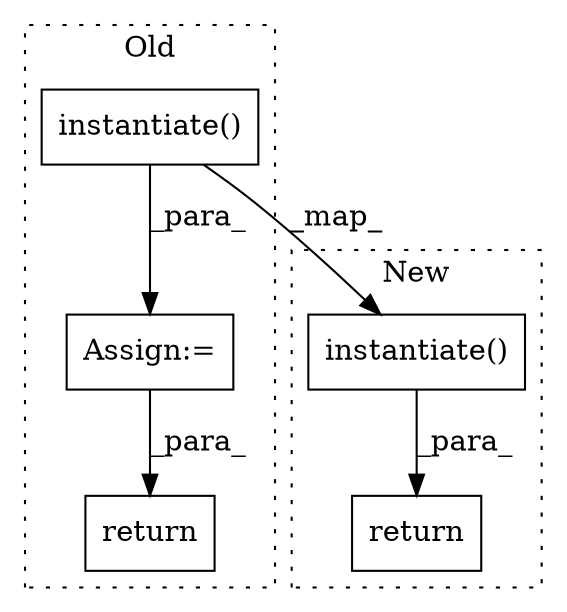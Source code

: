digraph G {
subgraph cluster0 {
1 [label="instantiate()" a="75" s="2671" l="130" shape="box"];
3 [label="Assign:=" a="68" s="2668" l="3" shape="box"];
4 [label="return" a="93" s="2806" l="7" shape="box"];
label = "Old";
style="dotted";
}
subgraph cluster1 {
2 [label="instantiate()" a="75" s="2565" l="130" shape="box"];
5 [label="return" a="93" s="2558" l="7" shape="box"];
label = "New";
style="dotted";
}
1 -> 3 [label="_para_"];
1 -> 2 [label="_map_"];
2 -> 5 [label="_para_"];
3 -> 4 [label="_para_"];
}